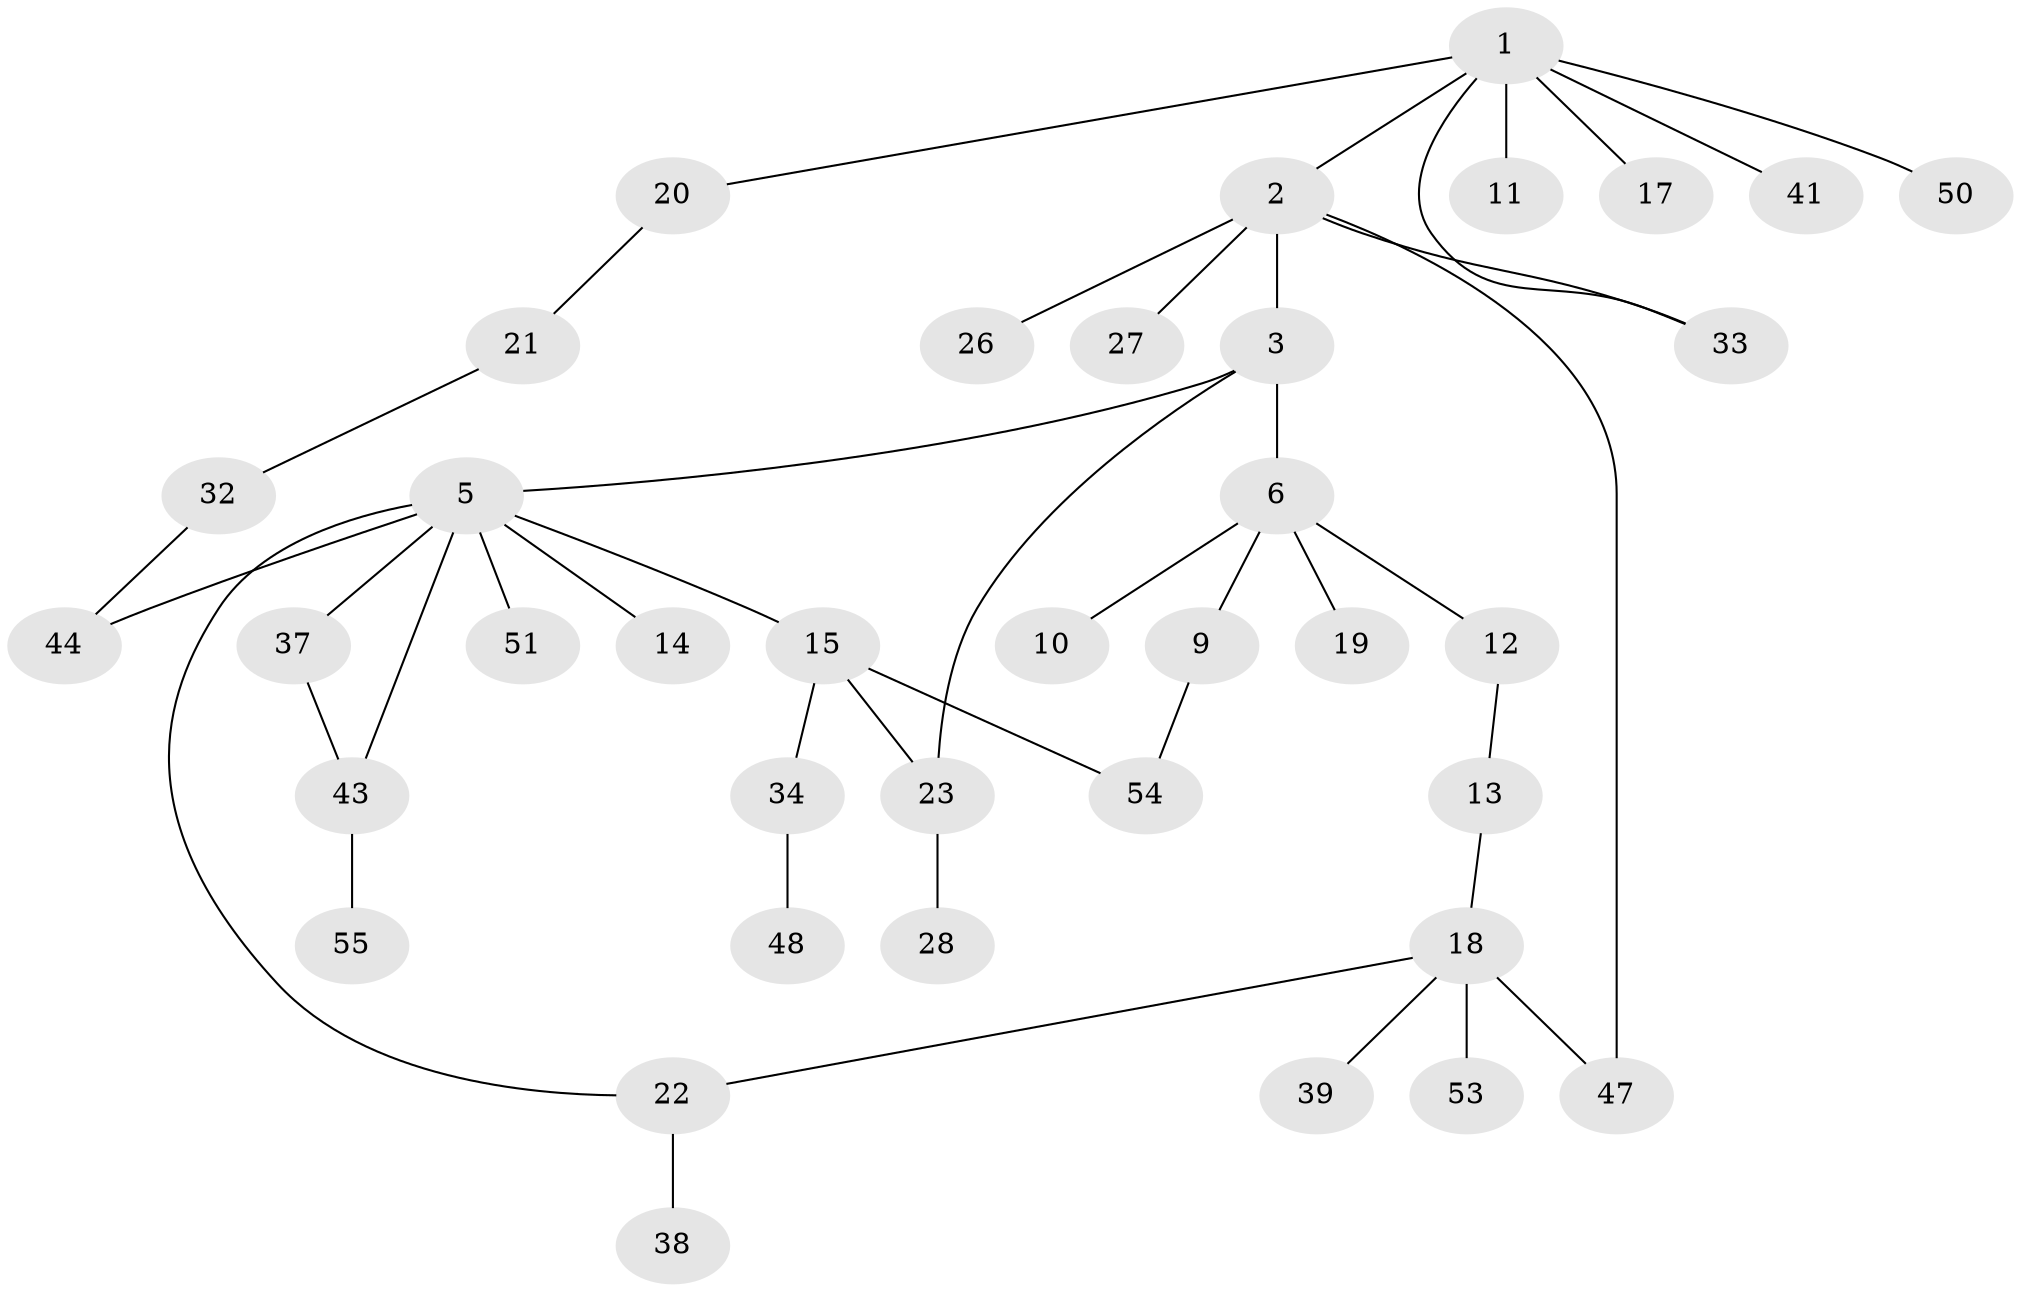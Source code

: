 // original degree distribution, {7: 0.01694915254237288, 6: 0.03389830508474576, 4: 0.06779661016949153, 2: 0.288135593220339, 3: 0.1864406779661017, 1: 0.3898305084745763, 5: 0.01694915254237288}
// Generated by graph-tools (version 1.1) at 2025/10/02/27/25 16:10:51]
// undirected, 38 vertices, 44 edges
graph export_dot {
graph [start="1"]
  node [color=gray90,style=filled];
  1 [super="+16"];
  2 [super="+49"];
  3 [super="+4"];
  5 [super="+8"];
  6 [super="+7"];
  9 [super="+35"];
  10 [super="+31"];
  11 [super="+46"];
  12 [super="+25"];
  13 [super="+30"];
  14;
  15 [super="+29"];
  17;
  18 [super="+36"];
  19;
  20 [super="+56"];
  21;
  22;
  23 [super="+24"];
  26;
  27 [super="+40"];
  28;
  32 [super="+57"];
  33;
  34 [super="+42"];
  37;
  38;
  39;
  41 [super="+59"];
  43 [super="+45"];
  44;
  47;
  48 [super="+52"];
  50 [super="+58"];
  51;
  53;
  54;
  55;
  1 -- 2;
  1 -- 11;
  1 -- 17;
  1 -- 20;
  1 -- 33;
  1 -- 41;
  1 -- 50;
  2 -- 3;
  2 -- 26;
  2 -- 27;
  2 -- 47;
  2 -- 33;
  3 -- 5;
  3 -- 6;
  3 -- 23;
  5 -- 37;
  5 -- 51;
  5 -- 22;
  5 -- 43;
  5 -- 44;
  5 -- 14;
  5 -- 15;
  6 -- 9;
  6 -- 19;
  6 -- 10;
  6 -- 12;
  9 -- 54;
  12 -- 13;
  13 -- 18;
  15 -- 34;
  15 -- 54;
  15 -- 23;
  18 -- 47;
  18 -- 22;
  18 -- 53;
  18 -- 39;
  20 -- 21;
  21 -- 32;
  22 -- 38;
  23 -- 28;
  32 -- 44;
  34 -- 48;
  37 -- 43;
  43 -- 55;
}
